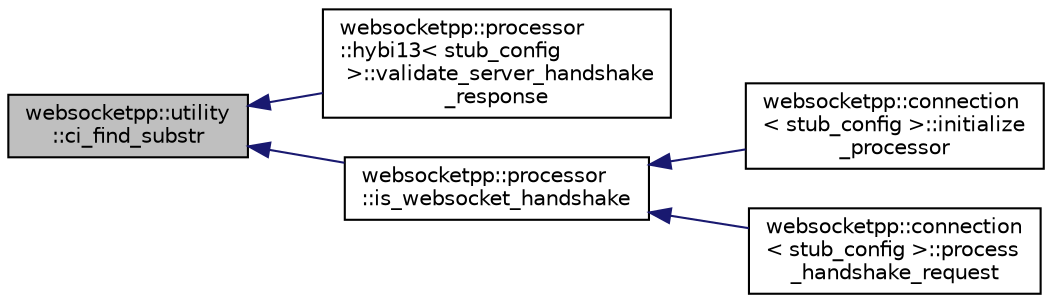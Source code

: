 digraph "websocketpp::utility::ci_find_substr"
{
  edge [fontname="Helvetica",fontsize="10",labelfontname="Helvetica",labelfontsize="10"];
  node [fontname="Helvetica",fontsize="10",shape=record];
  rankdir="LR";
  Node1 [label="websocketpp::utility\l::ci_find_substr",height=0.2,width=0.4,color="black", fillcolor="grey75", style="filled", fontcolor="black"];
  Node1 -> Node2 [dir="back",color="midnightblue",fontsize="10",style="solid"];
  Node2 [label="websocketpp::processor\l::hybi13\< stub_config\l \>::validate_server_handshake\l_response",height=0.2,width=0.4,color="black", fillcolor="white", style="filled",URL="$classwebsocketpp_1_1processor_1_1hybi13.html#a8b3cea2f1526b4982e0836c5705584a8",tooltip="Validate the server&#39;s response to an outgoing handshake request. "];
  Node1 -> Node3 [dir="back",color="midnightblue",fontsize="10",style="solid"];
  Node3 [label="websocketpp::processor\l::is_websocket_handshake",height=0.2,width=0.4,color="black", fillcolor="white", style="filled",URL="$namespacewebsocketpp_1_1processor.html#a9ff3159b48cf4be2e7cb79c81b155d53",tooltip="Determine whether or not a generic HTTP request is a WebSocket handshake. "];
  Node3 -> Node4 [dir="back",color="midnightblue",fontsize="10",style="solid"];
  Node4 [label="websocketpp::connection\l\< stub_config \>::initialize\l_processor",height=0.2,width=0.4,color="black", fillcolor="white", style="filled",URL="$classwebsocketpp_1_1connection.html#ac1c576bd4dfebac977eade9ac637a432"];
  Node3 -> Node5 [dir="back",color="midnightblue",fontsize="10",style="solid"];
  Node5 [label="websocketpp::connection\l\< stub_config \>::process\l_handshake_request",height=0.2,width=0.4,color="black", fillcolor="white", style="filled",URL="$classwebsocketpp_1_1connection.html#a569483c7dcf542f500f6e9f49d803010"];
}
